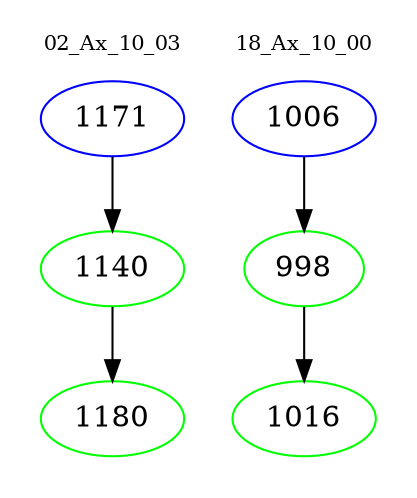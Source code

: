 digraph{
subgraph cluster_0 {
color = white
label = "02_Ax_10_03";
fontsize=10;
T0_1171 [label="1171", color="blue"]
T0_1171 -> T0_1140 [color="black"]
T0_1140 [label="1140", color="green"]
T0_1140 -> T0_1180 [color="black"]
T0_1180 [label="1180", color="green"]
}
subgraph cluster_1 {
color = white
label = "18_Ax_10_00";
fontsize=10;
T1_1006 [label="1006", color="blue"]
T1_1006 -> T1_998 [color="black"]
T1_998 [label="998", color="green"]
T1_998 -> T1_1016 [color="black"]
T1_1016 [label="1016", color="green"]
}
}
